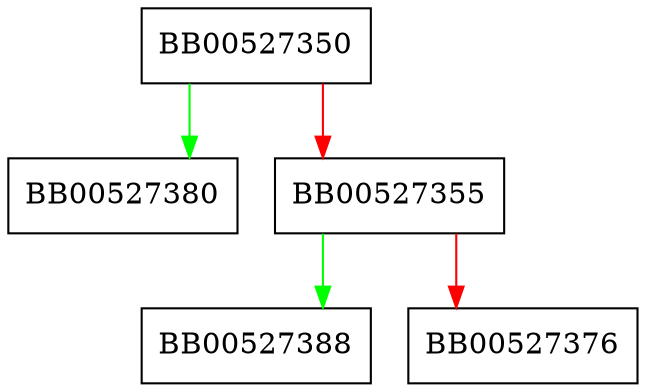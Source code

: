 digraph ossl_x509_algor_get_md {
  node [shape="box"];
  graph [splines=ortho];
  BB00527350 -> BB00527380 [color="green"];
  BB00527350 -> BB00527355 [color="red"];
  BB00527355 -> BB00527388 [color="green"];
  BB00527355 -> BB00527376 [color="red"];
}